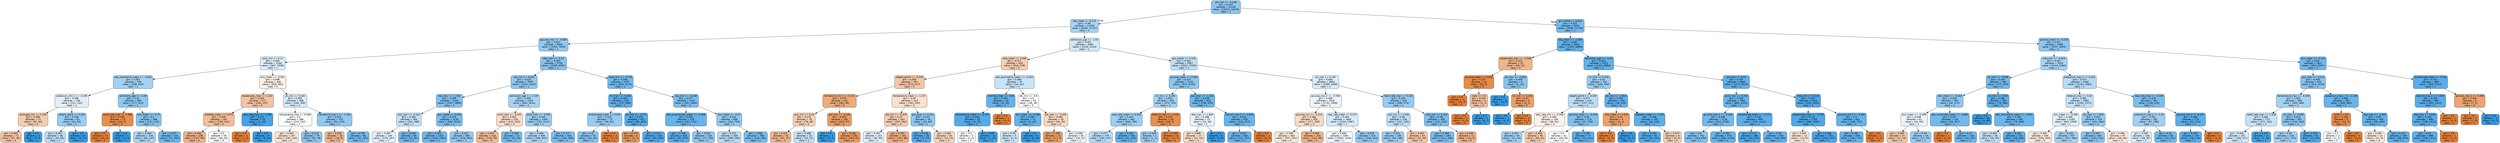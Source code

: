 digraph Tree {
node [shape=box, style="filled, rounded", color="black", fontname="helvetica"] ;
edge [fontname="helvetica"] ;
0 [label="ptt_max <= -0.348\ngini = 0.419\nsamples = 21149\nvalue = [10014, 23476]\nclass = 1", fillcolor="#8dc7f0"] ;
1 [label="dbp_mean <= 0.276\ngini = 0.46\nsamples = 11539\nvalue = [6546, 11747]\nclass = 1", fillcolor="#a7d4f3"] ;
0 -> 1 [labeldistance=2.5, labelangle=45, headlabel="True"] ;
2 [label="glucose_max <= -0.699\ngini = 0.427\nsamples = 6958\nvalue = [3416, 7633]\nclass = 1", fillcolor="#92c9f1"] ;
1 -> 2 ;
3 [label="spo2_min <= 0.12\ngini = 0.495\nsamples = 1204\nvalue = [847, 1036]\nclass = 1", fillcolor="#dbedfa"] ;
2 -> 3 ;
4 [label="abs_neutrophils_mean <= -0.553\ngini = 0.453\nsamples = 539\nvalue = [288, 544]\nclass = 1", fillcolor="#a2d1f3"] ;
3 -> 4 ;
5 [label="potassium_min.1 <= -0.295\ngini = 0.496\nsamples = 156\nvalue = [111, 132]\nclass = 1", fillcolor="#e0effb"] ;
4 -> 5 ;
6 [label="aniongap_min <= 1.536\ngini = 0.468\nsamples = 73\nvalue = [67, 40]\nclass = 0", fillcolor="#f5ccaf"] ;
5 -> 6 ;
7 [label="gini = 0.455\nsamples = 71\nvalue = [67, 36]\nclass = 0", fillcolor="#f3c5a3"] ;
6 -> 7 ;
8 [label="gini = 0.0\nsamples = 2\nvalue = [0, 4]\nclass = 1", fillcolor="#399de5"] ;
6 -> 8 ;
9 [label="weight_admit <= 0.263\ngini = 0.438\nsamples = 83\nvalue = [44, 92]\nclass = 1", fillcolor="#98ccf1"] ;
5 -> 9 ;
10 [label="gini = 0.481\nsamples = 66\nvalue = [44, 65]\nclass = 1", fillcolor="#bfdff7"] ;
9 -> 10 ;
11 [label="gini = 0.0\nsamples = 17\nvalue = [0, 27]\nclass = 1", fillcolor="#399de5"] ;
9 -> 11 ;
12 [label="admission_age <= -2.09\ngini = 0.42\nsamples = 383\nvalue = [177, 412]\nclass = 1", fillcolor="#8ec7f0"] ;
4 -> 12 ;
13 [label="heart_rate_max <= 1.696\ngini = 0.165\nsamples = 15\nvalue = [20, 2]\nclass = 0", fillcolor="#e88e4d"] ;
12 -> 13 ;
14 [label="gini = 0.0\nsamples = 14\nvalue = [20, 0]\nclass = 0", fillcolor="#e58139"] ;
13 -> 14 ;
15 [label="gini = 0.0\nsamples = 1\nvalue = [0, 2]\nclass = 1", fillcolor="#399de5"] ;
13 -> 15 ;
16 [label="bun_mean <= -0.37\ngini = 0.4\nsamples = 368\nvalue = [157, 410]\nclass = 1", fillcolor="#85c3ef"] ;
12 -> 16 ;
17 [label="gini = 0.464\nsamples = 143\nvalue = [85, 147]\nclass = 1", fillcolor="#abd6f4"] ;
16 -> 17 ;
18 [label="gini = 0.337\nsamples = 225\nvalue = [72, 263]\nclass = 1", fillcolor="#6fb8ec"] ;
16 -> 18 ;
19 [label="bun_mean <= -0.541\ngini = 0.498\nsamples = 665\nvalue = [559, 492]\nclass = 0", fillcolor="#fcf0e7"] ;
3 -> 19 ;
20 [label="baseexcess_max <= 1.102\ngini = 0.454\nsamples = 277\nvalue = [294, 157]\nclass = 0", fillcolor="#f3c4a3"] ;
19 -> 20 ;
21 [label="platelets_mean <= 0.679\ngini = 0.439\nsamples = 267\nvalue = [293, 141]\nclass = 0", fillcolor="#f2be98"] ;
20 -> 21 ;
22 [label="gini = 0.403\nsamples = 208\nvalue = [247, 96]\nclass = 0", fillcolor="#efb286"] ;
21 -> 22 ;
23 [label="gini = 0.5\nsamples = 59\nvalue = [46, 45]\nclass = 0", fillcolor="#fefcfb"] ;
21 -> 23 ;
24 [label="resp_rate_max <= -1.296\ngini = 0.111\nsamples = 10\nvalue = [1, 16]\nclass = 1", fillcolor="#45a3e7"] ;
20 -> 24 ;
25 [label="gini = 0.0\nsamples = 1\nvalue = [1, 0]\nclass = 0", fillcolor="#e58139"] ;
24 -> 25 ;
26 [label="gini = 0.0\nsamples = 9\nvalue = [0, 16]\nclass = 1", fillcolor="#399de5"] ;
24 -> 26 ;
27 [label="ph_min <= 0.166\ngini = 0.493\nsamples = 388\nvalue = [265, 335]\nclass = 1", fillcolor="#d6ebfa"] ;
19 -> 27 ;
28 [label="temperature_max <= 0.068\ngini = 0.5\nsamples = 286\nvalue = [215, 222]\nclass = 1", fillcolor="#f9fcfe"] ;
27 -> 28 ;
29 [label="gini = 0.493\nsamples = 207\nvalue = [182, 144]\nclass = 0", fillcolor="#fae5d6"] ;
28 -> 29 ;
30 [label="gini = 0.418\nsamples = 79\nvalue = [33, 78]\nclass = 1", fillcolor="#8dc6f0"] ;
28 -> 30 ;
31 [label="hematocrit_max.1 <= -1.264\ngini = 0.425\nsamples = 102\nvalue = [50, 113]\nclass = 1", fillcolor="#91c8f1"] ;
27 -> 31 ;
32 [label="gini = 0.426\nsamples = 18\nvalue = [18, 8]\nclass = 0", fillcolor="#f1b991"] ;
31 -> 32 ;
33 [label="gini = 0.358\nsamples = 84\nvalue = [32, 105]\nclass = 1", fillcolor="#75bbed"] ;
31 -> 33 ;
34 [label="dbp_max <= -0.12\ngini = 0.403\nsamples = 5754\nvalue = [2569, 6597]\nclass = 1", fillcolor="#86c3ef"] ;
2 -> 34 ;
35 [label="sbp_min <= 0.033\ngini = 0.424\nsamples = 3997\nvalue = [1941, 4422]\nclass = 1", fillcolor="#90c8f0"] ;
34 -> 35 ;
36 [label="sbp_max <= -1.302\ngini = 0.396\nsamples = 2442\nvalue = [1047, 2808]\nclass = 1", fillcolor="#83c2ef"] ;
35 -> 36 ;
37 [label="po2_max <= -0.102\ngini = 0.484\nsamples = 306\nvalue = [201, 288]\nclass = 1", fillcolor="#c3e1f7"] ;
36 -> 37 ;
38 [label="gini = 0.497\nsamples = 240\nvalue = [178, 207]\nclass = 1", fillcolor="#e3f1fb"] ;
37 -> 38 ;
39 [label="gini = 0.344\nsamples = 66\nvalue = [23, 81]\nclass = 1", fillcolor="#71b9ec"] ;
37 -> 39 ;
40 [label="gcs_verbal <= 0.618\ngini = 0.376\nsamples = 2136\nvalue = [846, 2520]\nclass = 1", fillcolor="#7bbeee"] ;
36 -> 40 ;
41 [label="gini = 0.333\nsamples = 1251\nvalue = [418, 1561]\nclass = 1", fillcolor="#6eb7ec"] ;
40 -> 41 ;
42 [label="gini = 0.427\nsamples = 885\nvalue = [428, 959]\nclass = 1", fillcolor="#91c9f1"] ;
40 -> 42 ;
43 [label="admission_age <= -1.187\ngini = 0.459\nsamples = 1555\nvalue = [894, 1614]\nclass = 1", fillcolor="#a7d3f3"] ;
35 -> 43 ;
44 [label="pco2_max <= -0.052\ngini = 0.487\nsamples = 150\nvalue = [142, 103]\nclass = 0", fillcolor="#f8dcc9"] ;
43 -> 44 ;
45 [label="gini = 0.432\nsamples = 118\nvalue = [128, 59]\nclass = 0", fillcolor="#f1bb94"] ;
44 -> 45 ;
46 [label="gini = 0.366\nsamples = 32\nvalue = [14, 44]\nclass = 1", fillcolor="#78bced"] ;
44 -> 46 ;
47 [label="pco2_max <= -0.052\ngini = 0.444\nsamples = 1405\nvalue = [752, 1511]\nclass = 1", fillcolor="#9ccef2"] ;
43 -> 47 ;
48 [label="gini = 0.468\nsamples = 949\nvalue = [560, 942]\nclass = 1", fillcolor="#afd7f4"] ;
47 -> 48 ;
49 [label="gini = 0.377\nsamples = 456\nvalue = [192, 569]\nclass = 1", fillcolor="#7cbeee"] ;
47 -> 49 ;
50 [label="spo2_min <= -0.178\ngini = 0.348\nsamples = 1757\nvalue = [628, 2175]\nclass = 1", fillcolor="#72b9ed"] ;
34 -> 50 ;
51 [label="inr_max <= -0.462\ngini = 0.263\nsamples = 510\nvalue = [127, 690]\nclass = 1", fillcolor="#5dafea"] ;
50 -> 51 ;
52 [label="bicarbonate_mean <= 3.632\ngini = 0.435\nsamples = 73\nvalue = [38, 81]\nclass = 1", fillcolor="#96cbf1"] ;
51 -> 52 ;
53 [label="gini = 0.4\nsamples = 70\nvalue = [31, 81]\nclass = 1", fillcolor="#85c3ef"] ;
52 -> 53 ;
54 [label="gini = 0.0\nsamples = 3\nvalue = [7, 0]\nclass = 0", fillcolor="#e58139"] ;
52 -> 54 ;
55 [label="ph_min <= -3.777\ngini = 0.222\nsamples = 437\nvalue = [89, 609]\nclass = 1", fillcolor="#56abe9"] ;
51 -> 55 ;
56 [label="gini = 0.278\nsamples = 4\nvalue = [5, 1]\nclass = 0", fillcolor="#ea9a61"] ;
55 -> 56 ;
57 [label="gini = 0.213\nsamples = 433\nvalue = [84, 608]\nclass = 1", fillcolor="#54abe9"] ;
55 -> 57 ;
58 [label="sbp_min <= -0.198\ngini = 0.377\nsamples = 1247\nvalue = [501, 1485]\nclass = 1", fillcolor="#7cbeee"] ;
50 -> 58 ;
59 [label="abs_lymphocytes_mean <= -0.008\ngini = 0.303\nsamples = 579\nvalue = [167, 731]\nclass = 1", fillcolor="#66b3eb"] ;
58 -> 59 ;
60 [label="gini = 0.248\nsamples = 435\nvalue = [97, 572]\nclass = 1", fillcolor="#5baee9"] ;
59 -> 60 ;
61 [label="gini = 0.424\nsamples = 144\nvalue = [70, 159]\nclass = 1", fillcolor="#90c8f0"] ;
59 -> 61 ;
62 [label="bun_mean <= -0.37\ngini = 0.425\nsamples = 668\nvalue = [334, 754]\nclass = 1", fillcolor="#91c8f1"] ;
58 -> 62 ;
63 [label="gini = 0.475\nsamples = 300\nvalue = [189, 298]\nclass = 1", fillcolor="#b7dbf5"] ;
62 -> 63 ;
64 [label="gini = 0.366\nsamples = 368\nvalue = [145, 456]\nclass = 1", fillcolor="#78bced"] ;
62 -> 64 ;
65 [label="admission_age <= -1.65\ngini = 0.491\nsamples = 4581\nvalue = [3130, 4114]\nclass = 1", fillcolor="#d0e8f9"] ;
1 -> 65 ;
66 [label="mbp_mean <= 2.096\ngini = 0.471\nsamples = 624\nvalue = [618, 379]\nclass = 0", fillcolor="#f5ceb2"] ;
65 -> 66 ;
67 [label="weight_admit <= -0.245\ngini = 0.458\nsamples = 554\nvalue = [574, 317]\nclass = 0", fillcolor="#f3c7a6"] ;
66 -> 67 ;
68 [label="hematocrit_min.1 <= 0.151\ngini = 0.378\nsamples = 241\nvalue = [281, 95]\nclass = 0", fillcolor="#eeac7c"] ;
67 -> 68 ;
69 [label="po2_min <= 0.26\ngini = 0.475\nsamples = 76\nvalue = [76, 48]\nclass = 0", fillcolor="#f5d1b6"] ;
68 -> 69 ;
70 [label="gini = 0.425\nsamples = 53\nvalue = [61, 27]\nclass = 0", fillcolor="#f1b991"] ;
69 -> 70 ;
71 [label="gini = 0.486\nsamples = 23\nvalue = [15, 21]\nclass = 1", fillcolor="#c6e3f8"] ;
69 -> 71 ;
72 [label="gcs_min <= -2.546\ngini = 0.303\nsamples = 165\nvalue = [205, 47]\nclass = 0", fillcolor="#eb9e66"] ;
68 -> 72 ;
73 [label="gini = 0.0\nsamples = 4\nvalue = [0, 5]\nclass = 1", fillcolor="#399de5"] ;
72 -> 73 ;
74 [label="gini = 0.282\nsamples = 161\nvalue = [205, 42]\nclass = 0", fillcolor="#ea9b62"] ;
72 -> 74 ;
75 [label="temperature_mean <= 1.257\ngini = 0.49\nsamples = 313\nvalue = [293, 222]\nclass = 0", fillcolor="#f9e0cf"] ;
67 -> 75 ;
76 [label="ptt_min <= -0.379\ngini = 0.47\nsamples = 263\nvalue = [267, 162]\nclass = 0", fillcolor="#f5cdb1"] ;
75 -> 76 ;
77 [label="gini = 0.497\nsamples = 102\nvalue = [80, 94]\nclass = 1", fillcolor="#e2f0fb"] ;
76 -> 77 ;
78 [label="gini = 0.391\nsamples = 161\nvalue = [187, 68]\nclass = 0", fillcolor="#eeaf81"] ;
76 -> 78 ;
79 [label="gcs_eyes <= 0.412\ngini = 0.422\nsamples = 50\nvalue = [26, 60]\nclass = 1", fillcolor="#8fc7f0"] ;
75 -> 79 ;
80 [label="gini = 0.226\nsamples = 30\nvalue = [7, 47]\nclass = 1", fillcolor="#56ace9"] ;
79 -> 80 ;
81 [label="gini = 0.482\nsamples = 20\nvalue = [19, 13]\nclass = 0", fillcolor="#f7d7c0"] ;
79 -> 81 ;
82 [label="abs_eosinophils_mean <= -0.316\ngini = 0.486\nsamples = 70\nvalue = [44, 62]\nclass = 1", fillcolor="#c6e3f7"] ;
66 -> 82 ;
83 [label="chloride_mean <= 0.96\ngini = 0.293\nsamples = 16\nvalue = [5, 23]\nclass = 1", fillcolor="#64b2eb"] ;
82 -> 83 ;
84 [label="temperature_mean <= -0.187\ngini = 0.204\nsamples = 15\nvalue = [3, 23]\nclass = 1", fillcolor="#53aae8"] ;
83 -> 84 ;
85 [label="gini = 0.5\nsamples = 3\nvalue = [2, 2]\nclass = 0", fillcolor="#ffffff"] ;
84 -> 85 ;
86 [label="gini = 0.087\nsamples = 12\nvalue = [1, 21]\nclass = 1", fillcolor="#42a2e6"] ;
84 -> 86 ;
87 [label="gini = 0.0\nsamples = 1\nvalue = [2, 0]\nclass = 0", fillcolor="#e58139"] ;
83 -> 87 ;
88 [label="ptt_min <= -0.6\ngini = 0.5\nsamples = 54\nvalue = [39, 39]\nclass = 0", fillcolor="#ffffff"] ;
82 -> 88 ;
89 [label="bun_mean <= -0.198\ngini = 0.291\nsamples = 11\nvalue = [3, 14]\nclass = 1", fillcolor="#63b2eb"] ;
88 -> 89 ;
90 [label="gini = 0.49\nsamples = 5\nvalue = [3, 4]\nclass = 1", fillcolor="#cee6f8"] ;
89 -> 90 ;
91 [label="gini = 0.0\nsamples = 6\nvalue = [0, 10]\nclass = 1", fillcolor="#399de5"] ;
89 -> 91 ;
92 [label="ptt_max <= -0.495\ngini = 0.484\nsamples = 43\nvalue = [36, 25]\nclass = 0", fillcolor="#f7d8c2"] ;
88 -> 92 ;
93 [label="gini = 0.308\nsamples = 13\nvalue = [17, 4]\nclass = 0", fillcolor="#eb9f68"] ;
92 -> 93 ;
94 [label="gini = 0.499\nsamples = 30\nvalue = [19, 21]\nclass = 1", fillcolor="#ecf6fd"] ;
92 -> 94 ;
95 [label="gcs_verbal <= 0.155\ngini = 0.481\nsamples = 3957\nvalue = [2512, 3735]\nclass = 1", fillcolor="#bedff6"] ;
65 -> 95 ;
96 [label="glucose_mean <= 0.034\ngini = 0.415\nsamples = 1103\nvalue = [513, 1236]\nclass = 1", fillcolor="#8bc6f0"] ;
95 -> 96 ;
97 [label="inr_min <= 0.255\ngini = 0.453\nsamples = 678\nvalue = [374, 703]\nclass = 1", fillcolor="#a2d1f3"] ;
96 -> 97 ;
98 [label="resp_rate_mean <= 0.341\ngini = 0.443\nsamples = 662\nvalue = [346, 700]\nclass = 1", fillcolor="#9bcdf2"] ;
97 -> 98 ;
99 [label="gini = 0.477\nsamples = 479\nvalue = [295, 457]\nclass = 1", fillcolor="#b9dcf6"] ;
98 -> 99 ;
100 [label="gini = 0.287\nsamples = 183\nvalue = [51, 243]\nclass = 1", fillcolor="#63b2ea"] ;
98 -> 100 ;
101 [label="totalco2_max <= -1.325\ngini = 0.175\nsamples = 16\nvalue = [28, 3]\nclass = 0", fillcolor="#e88e4e"] ;
97 -> 101 ;
102 [label="gini = 0.444\nsamples = 2\nvalue = [1, 2]\nclass = 1", fillcolor="#9ccef2"] ;
101 -> 102 ;
103 [label="gini = 0.069\nsamples = 14\nvalue = [27, 1]\nclass = 0", fillcolor="#e68640"] ;
101 -> 103 ;
104 [label="po2_max <= -1.234\ngini = 0.328\nsamples = 425\nvalue = [139, 533]\nclass = 1", fillcolor="#6db7ec"] ;
96 -> 104 ;
105 [label="dbp_max <= 1.683\ngini = 0.498\nsamples = 22\nvalue = [14, 16]\nclass = 1", fillcolor="#e6f3fc"] ;
104 -> 105 ;
106 [label="gini = 0.486\nsamples = 17\nvalue = [14, 10]\nclass = 0", fillcolor="#f8dbc6"] ;
105 -> 106 ;
107 [label="gini = 0.0\nsamples = 5\nvalue = [0, 6]\nclass = 1", fillcolor="#399de5"] ;
105 -> 107 ;
108 [label="calcium_max.1 <= 4.803\ngini = 0.314\nsamples = 403\nvalue = [125, 517]\nclass = 1", fillcolor="#69b5eb"] ;
104 -> 108 ;
109 [label="gini = 0.307\nsamples = 402\nvalue = [121, 517]\nclass = 1", fillcolor="#67b4eb"] ;
108 -> 109 ;
110 [label="gini = 0.0\nsamples = 1\nvalue = [4, 0]\nclass = 0", fillcolor="#e58139"] ;
108 -> 110 ;
111 [label="ph_max <= 0.152\ngini = 0.494\nsamples = 2854\nvalue = [1999, 2499]\nclass = 1", fillcolor="#d7ebfa"] ;
95 -> 111 ;
112 [label="glucose_max.2 <= -0.556\ngini = 0.499\nsamples = 2310\nvalue = [1731, 1926]\nclass = 1", fillcolor="#ebf5fc"] ;
111 -> 112 ;
113 [label="glucose_min <= -0.214\ngini = 0.486\nsamples = 505\nvalue = [477, 339]\nclass = 0", fillcolor="#f7dbc6"] ;
112 -> 113 ;
114 [label="gini = 0.495\nsamples = 402\nvalue = [357, 291]\nclass = 0", fillcolor="#fae8da"] ;
113 -> 114 ;
115 [label="gini = 0.408\nsamples = 103\nvalue = [120, 48]\nclass = 0", fillcolor="#efb388"] ;
113 -> 115 ;
116 [label="resp_rate_mean <= 0.537\ngini = 0.493\nsamples = 1805\nvalue = [1254, 1587]\nclass = 1", fillcolor="#d5eafa"] ;
112 -> 116 ;
117 [label="gini = 0.499\nsamples = 1391\nvalue = [1054, 1144]\nclass = 1", fillcolor="#eff7fd"] ;
116 -> 117 ;
118 [label="gini = 0.429\nsamples = 414\nvalue = [200, 443]\nclass = 1", fillcolor="#92c9f1"] ;
116 -> 118 ;
119 [label="heart_rate_max <= 0.103\ngini = 0.434\nsamples = 544\nvalue = [268, 573]\nclass = 1", fillcolor="#96cbf1"] ;
111 -> 119 ;
120 [label="po2_min <= 1.036\ngini = 0.48\nsamples = 239\nvalue = [147, 220]\nclass = 1", fillcolor="#bddef6"] ;
119 -> 120 ;
121 [label="gini = 0.443\nsamples = 185\nvalue = [94, 190]\nclass = 1", fillcolor="#9bcdf2"] ;
120 -> 121 ;
122 [label="gini = 0.462\nsamples = 54\nvalue = [53, 30]\nclass = 0", fillcolor="#f4c8a9"] ;
120 -> 122 ;
123 [label="mbp_min <= 2.424\ngini = 0.38\nsamples = 305\nvalue = [121, 353]\nclass = 1", fillcolor="#7dbfee"] ;
119 -> 123 ;
124 [label="gini = 0.366\nsamples = 294\nvalue = [111, 349]\nclass = 1", fillcolor="#78bced"] ;
123 -> 124 ;
125 [label="gini = 0.408\nsamples = 11\nvalue = [10, 4]\nclass = 0", fillcolor="#efb388"] ;
123 -> 125 ;
126 [label="gcs_verbal <= 0.618\ngini = 0.352\nsamples = 9610\nvalue = [3468, 11729]\nclass = 1", fillcolor="#74baed"] ;
0 -> 126 [labeldistance=2.5, labelangle=-45, headlabel="False"] ;
127 [label="sbp_mean <= -2.656\ngini = 0.285\nsamples = 5245\nvalue = [1431, 6896]\nclass = 1", fillcolor="#62b1ea"] ;
126 -> 127 ;
128 [label="baseexcess_max <= -1.548\ngini = 0.414\nsamples = 23\nvalue = [29, 12]\nclass = 0", fillcolor="#f0b58b"] ;
127 -> 128 ;
129 [label="glucose_mean <= 3.044\ngini = 0.137\nsamples = 14\nvalue = [25, 2]\nclass = 0", fillcolor="#e78b49"] ;
128 -> 129 ;
130 [label="gini = 0.0\nsamples = 11\nvalue = [21, 0]\nclass = 0", fillcolor="#e58139"] ;
129 -> 130 ;
131 [label="male <= 0.5\ngini = 0.444\nsamples = 3\nvalue = [4, 2]\nclass = 0", fillcolor="#f2c09c"] ;
129 -> 131 ;
132 [label="gini = 0.0\nsamples = 2\nvalue = [4, 0]\nclass = 0", fillcolor="#e58139"] ;
131 -> 132 ;
133 [label="gini = 0.0\nsamples = 1\nvalue = [0, 2]\nclass = 1", fillcolor="#399de5"] ;
131 -> 133 ;
134 [label="ph_max <= -0.003\ngini = 0.408\nsamples = 9\nvalue = [4, 10]\nclass = 1", fillcolor="#88c4ef"] ;
128 -> 134 ;
135 [label="gini = 0.0\nsamples = 5\nvalue = [0, 9]\nclass = 1", fillcolor="#399de5"] ;
134 -> 135 ;
136 [label="inr_min <= 0.433\ngini = 0.32\nsamples = 4\nvalue = [4, 1]\nclass = 0", fillcolor="#eca06a"] ;
134 -> 136 ;
137 [label="gini = 0.0\nsamples = 1\nvalue = [0, 1]\nclass = 1", fillcolor="#399de5"] ;
136 -> 137 ;
138 [label="gini = 0.0\nsamples = 3\nvalue = [4, 0]\nclass = 0", fillcolor="#e58139"] ;
136 -> 138 ;
139 [label="admission_age <= -1.44\ngini = 0.281\nsamples = 5222\nvalue = [1402, 6884]\nclass = 1", fillcolor="#61b1ea"] ;
127 -> 139 ;
140 [label="inr_min <= 0.078\ngini = 0.44\nsamples = 332\nvalue = [165, 340]\nclass = 1", fillcolor="#99cdf2"] ;
139 -> 140 ;
141 [label="weight_admit <= -0.195\ngini = 0.477\nsamples = 228\nvalue = [137, 211]\nclass = 1", fillcolor="#baddf6"] ;
140 -> 141 ;
142 [label="resp_rate_min <= -0.506\ngini = 0.499\nsamples = 109\nvalue = [90, 81]\nclass = 0", fillcolor="#fcf2eb"] ;
141 -> 142 ;
143 [label="gini = 0.451\nsamples = 43\nvalue = [21, 40]\nclass = 1", fillcolor="#a1d0f3"] ;
142 -> 143 ;
144 [label="gini = 0.468\nsamples = 66\nvalue = [69, 41]\nclass = 0", fillcolor="#f4ccaf"] ;
142 -> 144 ;
145 [label="glucose_mean <= -0.449\ngini = 0.39\nsamples = 119\nvalue = [47, 130]\nclass = 1", fillcolor="#81c0ee"] ;
141 -> 145 ;
146 [label="gini = 0.5\nsamples = 42\nvalue = [28, 28]\nclass = 0", fillcolor="#ffffff"] ;
145 -> 146 ;
147 [label="gini = 0.265\nsamples = 77\nvalue = [19, 102]\nclass = 1", fillcolor="#5eafea"] ;
145 -> 147 ;
148 [label="ph_min <= -4.911\ngini = 0.293\nsamples = 104\nvalue = [28, 129]\nclass = 1", fillcolor="#64b2eb"] ;
140 -> 148 ;
149 [label="mbp_mean <= 0.676\ngini = 0.32\nsamples = 4\nvalue = [4, 1]\nclass = 0", fillcolor="#eca06a"] ;
148 -> 149 ;
150 [label="gini = 0.0\nsamples = 3\nvalue = [4, 0]\nclass = 0", fillcolor="#e58139"] ;
149 -> 150 ;
151 [label="gini = 0.0\nsamples = 1\nvalue = [0, 1]\nclass = 1", fillcolor="#399de5"] ;
149 -> 151 ;
152 [label="platelets_mean <= 1.102\ngini = 0.266\nsamples = 100\nvalue = [24, 128]\nclass = 1", fillcolor="#5eafea"] ;
148 -> 152 ;
153 [label="gini = 0.204\nsamples = 92\nvalue = [16, 123]\nclass = 1", fillcolor="#53aae8"] ;
152 -> 153 ;
154 [label="gini = 0.473\nsamples = 8\nvalue = [8, 5]\nclass = 0", fillcolor="#f5d0b5"] ;
152 -> 154 ;
155 [label="ptt_max <= 0.03\ngini = 0.267\nsamples = 4890\nvalue = [1237, 6544]\nclass = 1", fillcolor="#5eb0ea"] ;
139 -> 155 ;
156 [label="pco2_max <= 0.204\ngini = 0.318\nsamples = 2564\nvalue = [805, 3252]\nclass = 1", fillcolor="#6ab5eb"] ;
155 -> 156 ;
157 [label="glucose_max.2 <= -0.363\ngini = 0.346\nsamples = 1724\nvalue = [612, 2138]\nclass = 1", fillcolor="#72b9ec"] ;
156 -> 157 ;
158 [label="gini = 0.4\nsamples = 751\nvalue = [328, 859]\nclass = 1", fillcolor="#85c2ef"] ;
157 -> 158 ;
159 [label="gini = 0.297\nsamples = 973\nvalue = [284, 1279]\nclass = 1", fillcolor="#65b3eb"] ;
157 -> 159 ;
160 [label="bicarbonate_mean <= -0.172\ngini = 0.252\nsamples = 840\nvalue = [193, 1114]\nclass = 1", fillcolor="#5baeea"] ;
156 -> 160 ;
161 [label="gini = 0.173\nsamples = 296\nvalue = [44, 415]\nclass = 1", fillcolor="#4ea7e8"] ;
160 -> 161 ;
162 [label="gini = 0.29\nsamples = 544\nvalue = [149, 699]\nclass = 1", fillcolor="#63b2eb"] ;
160 -> 162 ;
163 [label="mbp_min <= 0.216\ngini = 0.205\nsamples = 2326\nvalue = [432, 3292]\nclass = 1", fillcolor="#53aae8"] ;
155 -> 163 ;
164 [label="baseexcess_max <= -4.729\ngini = 0.171\nsamples = 1765\nvalue = [266, 2555]\nclass = 1", fillcolor="#4ea7e8"] ;
163 -> 164 ;
165 [label="gini = 0.494\nsamples = 14\nvalue = [10, 8]\nclass = 0", fillcolor="#fae6d7"] ;
164 -> 165 ;
166 [label="gini = 0.166\nsamples = 1751\nvalue = [256, 2547]\nclass = 1", fillcolor="#4da7e8"] ;
164 -> 166 ;
167 [label="glucose_min.2 <= 5.692\ngini = 0.3\nsamples = 561\nvalue = [166, 737]\nclass = 1", fillcolor="#66b3eb"] ;
163 -> 167 ;
168 [label="gini = 0.295\nsamples = 559\nvalue = [162, 737]\nclass = 1", fillcolor="#65b3eb"] ;
167 -> 168 ;
169 [label="gini = 0.0\nsamples = 2\nvalue = [4, 0]\nclass = 0", fillcolor="#e58139"] ;
167 -> 169 ;
170 [label="glucose_mean <= -0.203\ngini = 0.417\nsamples = 4365\nvalue = [2037, 4833]\nclass = 1", fillcolor="#8cc6f0"] ;
126 -> 170 ;
171 [label="mbp_min <= -0.623\ngini = 0.457\nsamples = 2554\nvalue = [1414, 2586]\nclass = 1", fillcolor="#a5d3f3"] ;
170 -> 171 ;
172 [label="inr_min <= -0.099\ngini = 0.344\nsamples = 494\nvalue = [171, 603]\nclass = 1", fillcolor="#71b9ec"] ;
171 -> 172 ;
173 [label="wbc_mean <= -0.454\ngini = 0.418\nsamples = 200\nvalue = [92, 217]\nclass = 1", fillcolor="#8dc7f0"] ;
172 -> 173 ;
174 [label="bun_mean <= -0.308\ngini = 0.498\nsamples = 61\nvalue = [44, 50]\nclass = 1", fillcolor="#e7f3fc"] ;
173 -> 174 ;
175 [label="gini = 0.459\nsamples = 27\nvalue = [27, 15]\nclass = 0", fillcolor="#f3c7a7"] ;
174 -> 175 ;
176 [label="gini = 0.44\nsamples = 34\nvalue = [17, 35]\nclass = 1", fillcolor="#99cdf2"] ;
174 -> 176 ;
177 [label="abs_monocytes_mean <= -0.664\ngini = 0.347\nsamples = 139\nvalue = [48, 167]\nclass = 1", fillcolor="#72b9ec"] ;
173 -> 177 ;
178 [label="gini = 0.0\nsamples = 1\nvalue = [4, 0]\nclass = 0", fillcolor="#e58139"] ;
177 -> 178 ;
179 [label="gini = 0.33\nsamples = 138\nvalue = [44, 167]\nclass = 1", fillcolor="#6db7ec"] ;
177 -> 179 ;
180 [label="ph_min <= -0.59\ngini = 0.282\nsamples = 294\nvalue = [79, 386]\nclass = 1", fillcolor="#62b1ea"] ;
172 -> 180 ;
181 [label="gini = 0.0\nsamples = 46\nvalue = [0, 80]\nclass = 1", fillcolor="#399de5"] ;
180 -> 181 ;
182 [label="abs_neutrophils_mean <= -0.852\ngini = 0.326\nsamples = 248\nvalue = [79, 306]\nclass = 1", fillcolor="#6cb6ec"] ;
180 -> 182 ;
183 [label="gini = 0.484\nsamples = 46\nvalue = [30, 43]\nclass = 1", fillcolor="#c3e1f7"] ;
182 -> 183 ;
184 [label="gini = 0.265\nsamples = 202\nvalue = [49, 263]\nclass = 1", fillcolor="#5eafea"] ;
182 -> 184 ;
185 [label="potassium_max.1 <= 0.443\ngini = 0.474\nsamples = 2060\nvalue = [1243, 1983]\nclass = 1", fillcolor="#b5daf5"] ;
171 -> 185 ;
186 [label="totalco2_max <= 0.02\ngini = 0.485\nsamples = 1699\nvalue = [1104, 1573]\nclass = 1", fillcolor="#c4e2f7"] ;
185 -> 186 ;
187 [label="bun_mean <= -0.394\ngini = 0.496\nsamples = 1183\nvalue = [843, 1009]\nclass = 1", fillcolor="#deeffb"] ;
186 -> 187 ;
188 [label="gini = 0.495\nsamples = 626\nvalue = [536, 443]\nclass = 0", fillcolor="#fae9dd"] ;
187 -> 188 ;
189 [label="gini = 0.456\nsamples = 557\nvalue = [307, 566]\nclass = 1", fillcolor="#a4d2f3"] ;
187 -> 189 ;
190 [label="ph_max <= 1.554\ngini = 0.433\nsamples = 516\nvalue = [261, 564]\nclass = 1", fillcolor="#95caf1"] ;
186 -> 190 ;
191 [label="gini = 0.405\nsamples = 449\nvalue = [203, 516]\nclass = 1", fillcolor="#87c4ef"] ;
190 -> 191 ;
192 [label="gini = 0.496\nsamples = 67\nvalue = [58, 48]\nclass = 0", fillcolor="#fbe9dd"] ;
190 -> 192 ;
193 [label="resp_rate_max <= -0.248\ngini = 0.378\nsamples = 361\nvalue = [139, 410]\nclass = 1", fillcolor="#7cbeee"] ;
185 -> 193 ;
194 [label="potassium_max.1 <= 1.16\ngini = 0.451\nsamples = 182\nvalue = [97, 186]\nclass = 1", fillcolor="#a0d0f3"] ;
193 -> 194 ;
195 [label="gini = 0.495\nsamples = 100\nvalue = [69, 85]\nclass = 1", fillcolor="#daedfa"] ;
194 -> 195 ;
196 [label="gini = 0.34\nsamples = 82\nvalue = [28, 101]\nclass = 1", fillcolor="#70b8ec"] ;
194 -> 196 ;
197 [label="glucose_min.2 <= 0.227\ngini = 0.266\nsamples = 179\nvalue = [42, 224]\nclass = 1", fillcolor="#5eafea"] ;
193 -> 197 ;
198 [label="gini = 0.248\nsamples = 176\nvalue = [38, 224]\nclass = 1", fillcolor="#5baee9"] ;
197 -> 198 ;
199 [label="gini = 0.0\nsamples = 3\nvalue = [4, 0]\nclass = 0", fillcolor="#e58139"] ;
197 -> 199 ;
200 [label="bun_mean <= -0.125\ngini = 0.34\nsamples = 1811\nvalue = [623, 2247]\nclass = 1", fillcolor="#70b8ec"] ;
170 -> 200 ;
201 [label="po2_max <= -0.212\ngini = 0.409\nsamples = 915\nvalue = [414, 1033]\nclass = 1", fillcolor="#88c4ef"] ;
200 -> 201 ;
202 [label="temperature_max <= -0.309\ngini = 0.454\nsamples = 560\nvalue = [305, 569]\nclass = 1", fillcolor="#a3d2f3"] ;
201 -> 202 ;
203 [label="heart_rate_max <= 1.328\ngini = 0.485\nsamples = 273\nvalue = [171, 243]\nclass = 1", fillcolor="#c4e2f7"] ;
202 -> 203 ;
204 [label="gini = 0.492\nsamples = 251\nvalue = [169, 217]\nclass = 1", fillcolor="#d3e9f9"] ;
203 -> 204 ;
205 [label="gini = 0.133\nsamples = 22\nvalue = [2, 26]\nclass = 1", fillcolor="#48a5e7"] ;
203 -> 205 ;
206 [label="ph_max <= 0.308\ngini = 0.413\nsamples = 287\nvalue = [134, 326]\nclass = 1", fillcolor="#8ac5f0"] ;
202 -> 206 ;
207 [label="gini = 0.45\nsamples = 226\nvalue = [121, 233]\nclass = 1", fillcolor="#a0d0f3"] ;
206 -> 207 ;
208 [label="gini = 0.215\nsamples = 61\nvalue = [13, 93]\nclass = 1", fillcolor="#55abe9"] ;
206 -> 208 ;
209 [label="potassium_max.1 <= -1.109\ngini = 0.308\nsamples = 355\nvalue = [109, 464]\nclass = 1", fillcolor="#68b4eb"] ;
201 -> 209 ;
210 [label="white <= 0.5\ngini = 0.165\nsamples = 6\nvalue = [10, 1]\nclass = 0", fillcolor="#e88e4d"] ;
209 -> 210 ;
211 [label="gini = 0.5\nsamples = 2\nvalue = [1, 1]\nclass = 0", fillcolor="#ffffff"] ;
210 -> 211 ;
212 [label="gini = 0.0\nsamples = 4\nvalue = [9, 0]\nclass = 0", fillcolor="#e58139"] ;
210 -> 212 ;
213 [label="sbp_max <= -1.302\ngini = 0.29\nsamples = 349\nvalue = [99, 463]\nclass = 1", fillcolor="#63b2eb"] ;
209 -> 213 ;
214 [label="gini = 0.495\nsamples = 11\nvalue = [11, 9]\nclass = 0", fillcolor="#fae8db"] ;
213 -> 214 ;
215 [label="gini = 0.272\nsamples = 338\nvalue = [88, 454]\nclass = 1", fillcolor="#5fb0ea"] ;
213 -> 215 ;
216 [label="bicarbonate_mean <= 3.216\ngini = 0.251\nsamples = 896\nvalue = [209, 1214]\nclass = 1", fillcolor="#5baee9"] ;
200 -> 216 ;
217 [label="calcium_max.1 <= 5.953\ngini = 0.245\nsamples = 891\nvalue = [202, 1212]\nclass = 1", fillcolor="#5aade9"] ;
216 -> 217 ;
218 [label="sbp_max <= 3.618\ngini = 0.242\nsamples = 890\nvalue = [199, 1212]\nclass = 1", fillcolor="#5aade9"] ;
217 -> 218 ;
219 [label="gini = 0.24\nsamples = 889\nvalue = [196, 1212]\nclass = 1", fillcolor="#59ade9"] ;
218 -> 219 ;
220 [label="gini = 0.0\nsamples = 1\nvalue = [3, 0]\nclass = 0", fillcolor="#e58139"] ;
218 -> 220 ;
221 [label="gini = 0.0\nsamples = 1\nvalue = [3, 0]\nclass = 0", fillcolor="#e58139"] ;
217 -> 221 ;
222 [label="glucose_max.2 <= 0.408\ngini = 0.346\nsamples = 5\nvalue = [7, 2]\nclass = 0", fillcolor="#eca572"] ;
216 -> 222 ;
223 [label="gini = 0.0\nsamples = 3\nvalue = [7, 0]\nclass = 0", fillcolor="#e58139"] ;
222 -> 223 ;
224 [label="gini = 0.0\nsamples = 2\nvalue = [0, 2]\nclass = 1", fillcolor="#399de5"] ;
222 -> 224 ;
}